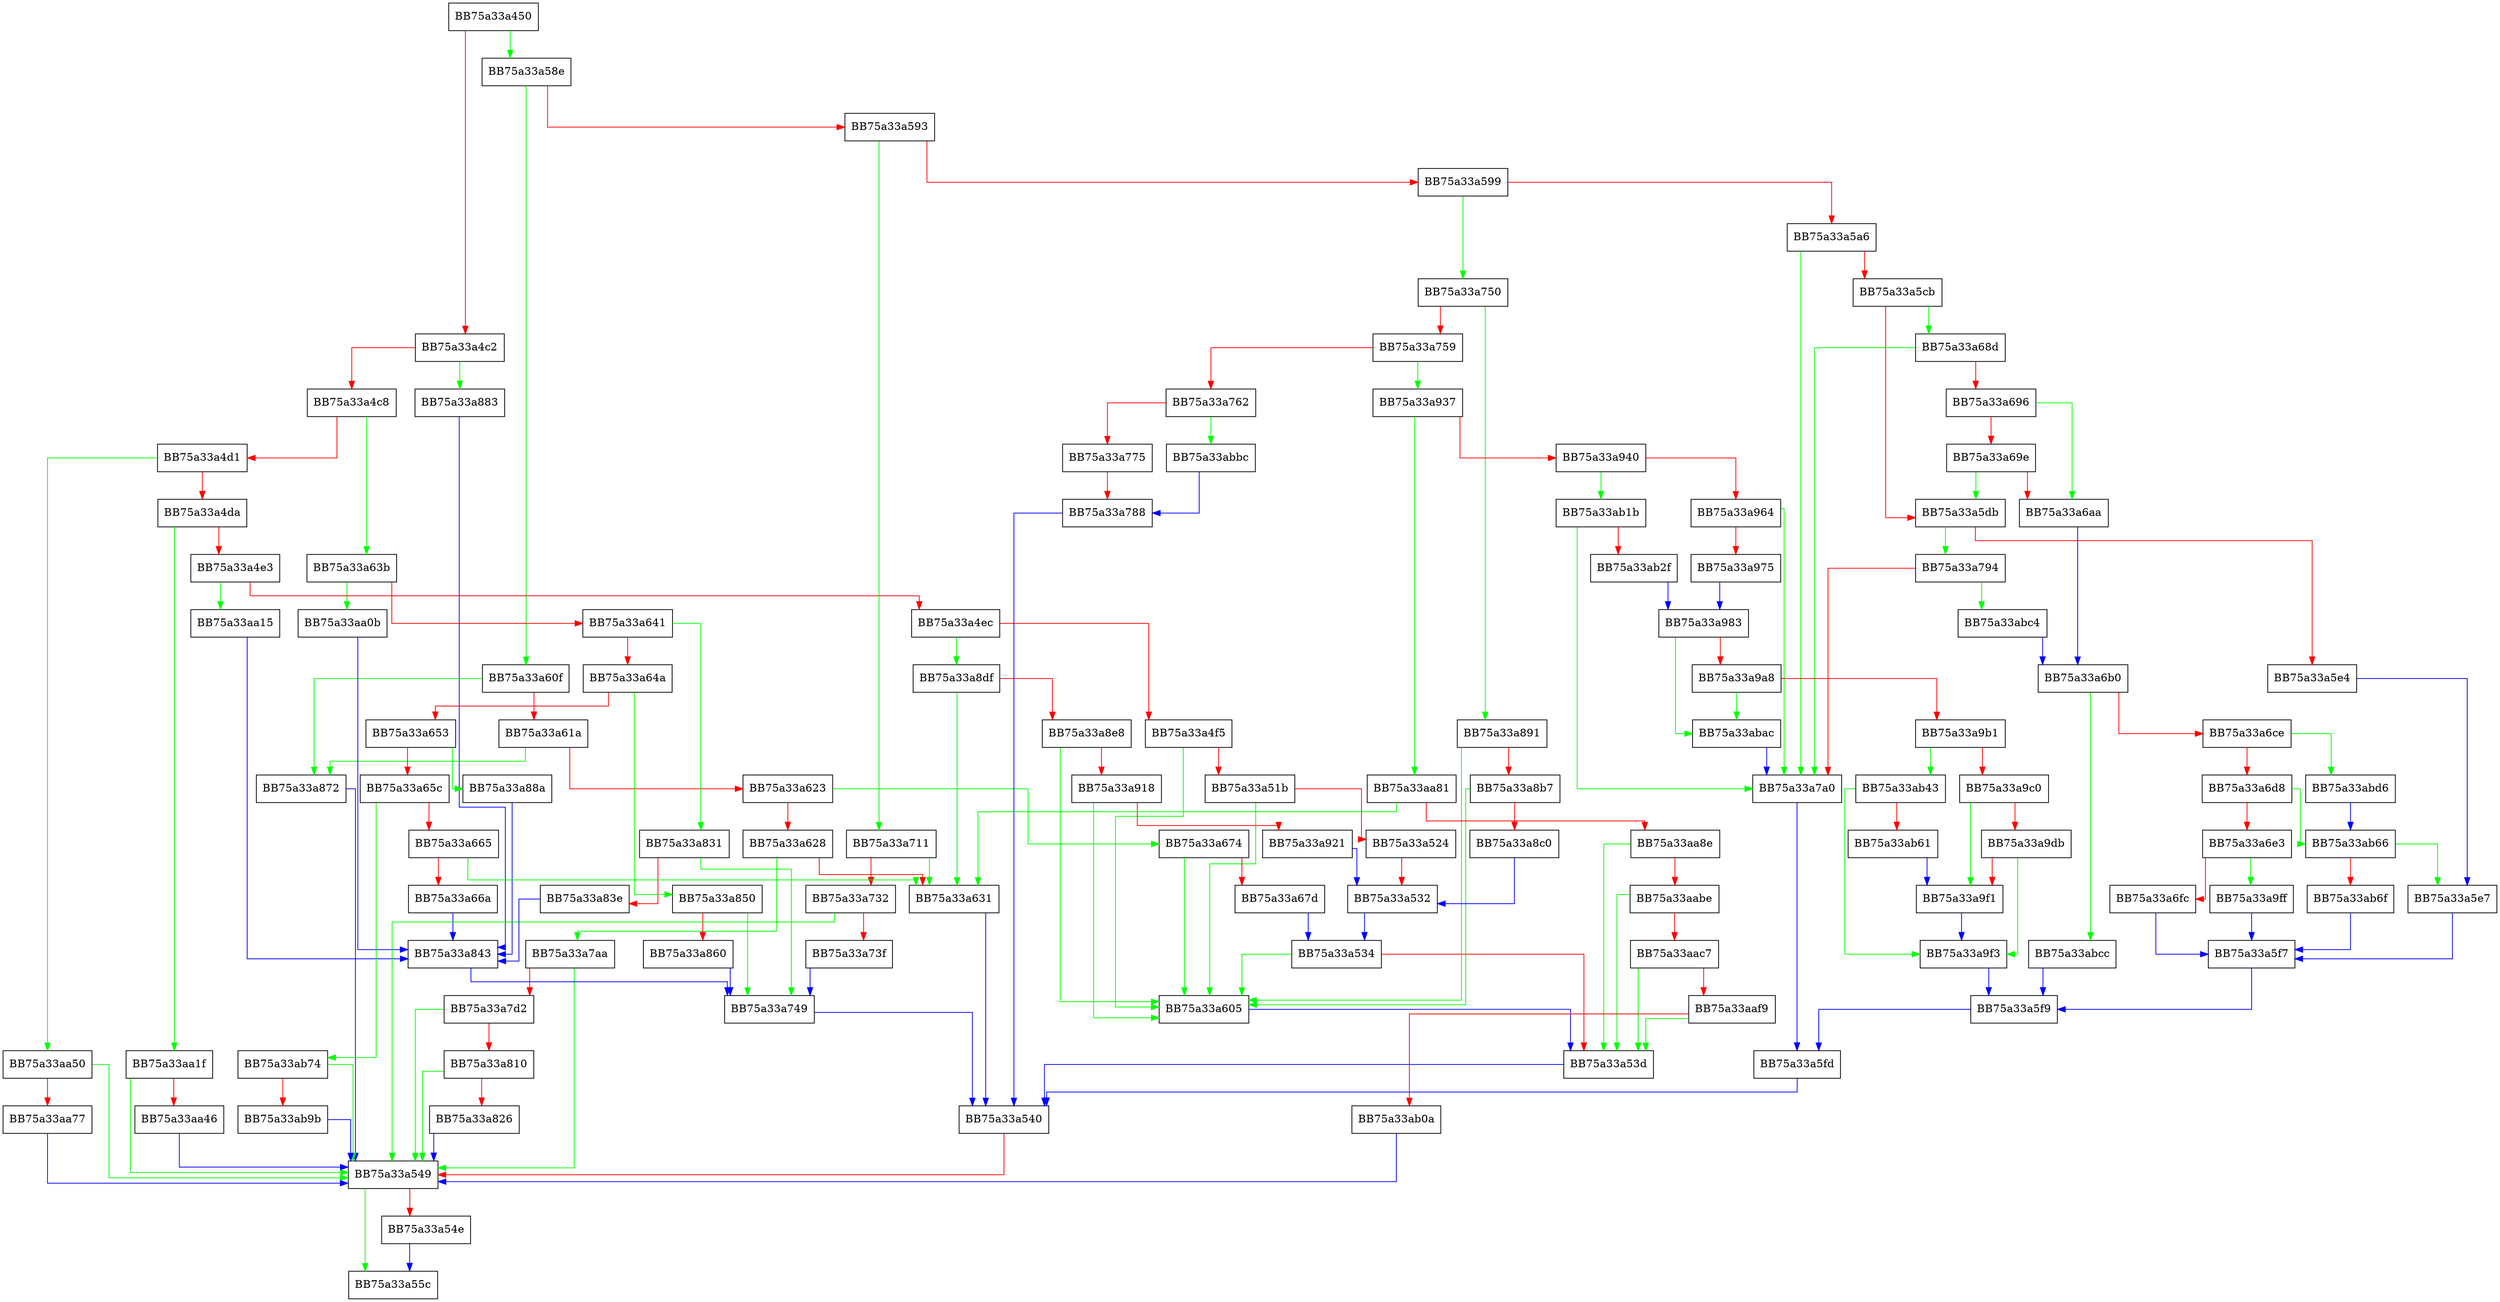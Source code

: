digraph NTDLL_DLL_NtControlChannel {
  node [shape="box"];
  graph [splines=ortho];
  BB75a33a450 -> BB75a33a58e [color="green"];
  BB75a33a450 -> BB75a33a4c2 [color="red"];
  BB75a33a4c2 -> BB75a33a883 [color="green"];
  BB75a33a4c2 -> BB75a33a4c8 [color="red"];
  BB75a33a4c8 -> BB75a33a63b [color="green"];
  BB75a33a4c8 -> BB75a33a4d1 [color="red"];
  BB75a33a4d1 -> BB75a33aa50 [color="green"];
  BB75a33a4d1 -> BB75a33a4da [color="red"];
  BB75a33a4da -> BB75a33aa1f [color="green"];
  BB75a33a4da -> BB75a33a4e3 [color="red"];
  BB75a33a4e3 -> BB75a33aa15 [color="green"];
  BB75a33a4e3 -> BB75a33a4ec [color="red"];
  BB75a33a4ec -> BB75a33a8df [color="green"];
  BB75a33a4ec -> BB75a33a4f5 [color="red"];
  BB75a33a4f5 -> BB75a33a605 [color="green"];
  BB75a33a4f5 -> BB75a33a51b [color="red"];
  BB75a33a51b -> BB75a33a605 [color="green"];
  BB75a33a51b -> BB75a33a524 [color="red"];
  BB75a33a524 -> BB75a33a532 [color="red"];
  BB75a33a532 -> BB75a33a534 [color="blue"];
  BB75a33a534 -> BB75a33a605 [color="green"];
  BB75a33a534 -> BB75a33a53d [color="red"];
  BB75a33a53d -> BB75a33a540 [color="blue"];
  BB75a33a540 -> BB75a33a549 [color="red"];
  BB75a33a549 -> BB75a33a55c [color="green"];
  BB75a33a549 -> BB75a33a54e [color="red"];
  BB75a33a54e -> BB75a33a55c [color="blue"];
  BB75a33a58e -> BB75a33a60f [color="green"];
  BB75a33a58e -> BB75a33a593 [color="red"];
  BB75a33a593 -> BB75a33a711 [color="green"];
  BB75a33a593 -> BB75a33a599 [color="red"];
  BB75a33a599 -> BB75a33a750 [color="green"];
  BB75a33a599 -> BB75a33a5a6 [color="red"];
  BB75a33a5a6 -> BB75a33a7a0 [color="green"];
  BB75a33a5a6 -> BB75a33a5cb [color="red"];
  BB75a33a5cb -> BB75a33a68d [color="green"];
  BB75a33a5cb -> BB75a33a5db [color="red"];
  BB75a33a5db -> BB75a33a794 [color="green"];
  BB75a33a5db -> BB75a33a5e4 [color="red"];
  BB75a33a5e4 -> BB75a33a5e7 [color="blue"];
  BB75a33a5e7 -> BB75a33a5f7 [color="blue"];
  BB75a33a5f7 -> BB75a33a5f9 [color="blue"];
  BB75a33a5f9 -> BB75a33a5fd [color="blue"];
  BB75a33a5fd -> BB75a33a540 [color="blue"];
  BB75a33a605 -> BB75a33a53d [color="blue"];
  BB75a33a60f -> BB75a33a872 [color="green"];
  BB75a33a60f -> BB75a33a61a [color="red"];
  BB75a33a61a -> BB75a33a872 [color="green"];
  BB75a33a61a -> BB75a33a623 [color="red"];
  BB75a33a623 -> BB75a33a674 [color="green"];
  BB75a33a623 -> BB75a33a628 [color="red"];
  BB75a33a628 -> BB75a33a7aa [color="green"];
  BB75a33a628 -> BB75a33a631 [color="red"];
  BB75a33a631 -> BB75a33a540 [color="blue"];
  BB75a33a63b -> BB75a33aa0b [color="green"];
  BB75a33a63b -> BB75a33a641 [color="red"];
  BB75a33a641 -> BB75a33a831 [color="green"];
  BB75a33a641 -> BB75a33a64a [color="red"];
  BB75a33a64a -> BB75a33a850 [color="green"];
  BB75a33a64a -> BB75a33a653 [color="red"];
  BB75a33a653 -> BB75a33a88a [color="green"];
  BB75a33a653 -> BB75a33a65c [color="red"];
  BB75a33a65c -> BB75a33ab74 [color="green"];
  BB75a33a65c -> BB75a33a665 [color="red"];
  BB75a33a665 -> BB75a33a631 [color="green"];
  BB75a33a665 -> BB75a33a66a [color="red"];
  BB75a33a66a -> BB75a33a843 [color="blue"];
  BB75a33a674 -> BB75a33a605 [color="green"];
  BB75a33a674 -> BB75a33a67d [color="red"];
  BB75a33a67d -> BB75a33a534 [color="blue"];
  BB75a33a68d -> BB75a33a7a0 [color="green"];
  BB75a33a68d -> BB75a33a696 [color="red"];
  BB75a33a696 -> BB75a33a6aa [color="green"];
  BB75a33a696 -> BB75a33a69e [color="red"];
  BB75a33a69e -> BB75a33a5db [color="green"];
  BB75a33a69e -> BB75a33a6aa [color="red"];
  BB75a33a6aa -> BB75a33a6b0 [color="blue"];
  BB75a33a6b0 -> BB75a33abcc [color="green"];
  BB75a33a6b0 -> BB75a33a6ce [color="red"];
  BB75a33a6ce -> BB75a33abd6 [color="green"];
  BB75a33a6ce -> BB75a33a6d8 [color="red"];
  BB75a33a6d8 -> BB75a33ab66 [color="green"];
  BB75a33a6d8 -> BB75a33a6e3 [color="red"];
  BB75a33a6e3 -> BB75a33a9ff [color="green"];
  BB75a33a6e3 -> BB75a33a6fc [color="red"];
  BB75a33a6fc -> BB75a33a5f7 [color="blue"];
  BB75a33a711 -> BB75a33a631 [color="green"];
  BB75a33a711 -> BB75a33a732 [color="red"];
  BB75a33a732 -> BB75a33a549 [color="green"];
  BB75a33a732 -> BB75a33a73f [color="red"];
  BB75a33a73f -> BB75a33a749 [color="blue"];
  BB75a33a749 -> BB75a33a540 [color="blue"];
  BB75a33a750 -> BB75a33a891 [color="green"];
  BB75a33a750 -> BB75a33a759 [color="red"];
  BB75a33a759 -> BB75a33a937 [color="green"];
  BB75a33a759 -> BB75a33a762 [color="red"];
  BB75a33a762 -> BB75a33abbc [color="green"];
  BB75a33a762 -> BB75a33a775 [color="red"];
  BB75a33a775 -> BB75a33a788 [color="red"];
  BB75a33a788 -> BB75a33a540 [color="blue"];
  BB75a33a794 -> BB75a33abc4 [color="green"];
  BB75a33a794 -> BB75a33a7a0 [color="red"];
  BB75a33a7a0 -> BB75a33a5fd [color="blue"];
  BB75a33a7aa -> BB75a33a549 [color="green"];
  BB75a33a7aa -> BB75a33a7d2 [color="red"];
  BB75a33a7d2 -> BB75a33a549 [color="green"];
  BB75a33a7d2 -> BB75a33a810 [color="red"];
  BB75a33a810 -> BB75a33a549 [color="green"];
  BB75a33a810 -> BB75a33a826 [color="red"];
  BB75a33a826 -> BB75a33a549 [color="blue"];
  BB75a33a831 -> BB75a33a749 [color="green"];
  BB75a33a831 -> BB75a33a83e [color="red"];
  BB75a33a83e -> BB75a33a843 [color="blue"];
  BB75a33a843 -> BB75a33a749 [color="blue"];
  BB75a33a850 -> BB75a33a749 [color="green"];
  BB75a33a850 -> BB75a33a860 [color="red"];
  BB75a33a860 -> BB75a33a749 [color="blue"];
  BB75a33a872 -> BB75a33a549 [color="blue"];
  BB75a33a883 -> BB75a33a843 [color="blue"];
  BB75a33a88a -> BB75a33a843 [color="blue"];
  BB75a33a891 -> BB75a33a605 [color="green"];
  BB75a33a891 -> BB75a33a8b7 [color="red"];
  BB75a33a8b7 -> BB75a33a605 [color="green"];
  BB75a33a8b7 -> BB75a33a8c0 [color="red"];
  BB75a33a8c0 -> BB75a33a532 [color="blue"];
  BB75a33a8df -> BB75a33a631 [color="green"];
  BB75a33a8df -> BB75a33a8e8 [color="red"];
  BB75a33a8e8 -> BB75a33a605 [color="green"];
  BB75a33a8e8 -> BB75a33a918 [color="red"];
  BB75a33a918 -> BB75a33a605 [color="green"];
  BB75a33a918 -> BB75a33a921 [color="red"];
  BB75a33a921 -> BB75a33a532 [color="blue"];
  BB75a33a937 -> BB75a33aa81 [color="green"];
  BB75a33a937 -> BB75a33a940 [color="red"];
  BB75a33a940 -> BB75a33ab1b [color="green"];
  BB75a33a940 -> BB75a33a964 [color="red"];
  BB75a33a964 -> BB75a33a7a0 [color="green"];
  BB75a33a964 -> BB75a33a975 [color="red"];
  BB75a33a975 -> BB75a33a983 [color="blue"];
  BB75a33a983 -> BB75a33abac [color="green"];
  BB75a33a983 -> BB75a33a9a8 [color="red"];
  BB75a33a9a8 -> BB75a33abac [color="green"];
  BB75a33a9a8 -> BB75a33a9b1 [color="red"];
  BB75a33a9b1 -> BB75a33ab43 [color="green"];
  BB75a33a9b1 -> BB75a33a9c0 [color="red"];
  BB75a33a9c0 -> BB75a33a9f1 [color="green"];
  BB75a33a9c0 -> BB75a33a9db [color="red"];
  BB75a33a9db -> BB75a33a9f3 [color="green"];
  BB75a33a9db -> BB75a33a9f1 [color="red"];
  BB75a33a9f1 -> BB75a33a9f3 [color="blue"];
  BB75a33a9f3 -> BB75a33a5f9 [color="blue"];
  BB75a33a9ff -> BB75a33a5f7 [color="blue"];
  BB75a33aa0b -> BB75a33a843 [color="blue"];
  BB75a33aa15 -> BB75a33a843 [color="blue"];
  BB75a33aa1f -> BB75a33a549 [color="green"];
  BB75a33aa1f -> BB75a33aa46 [color="red"];
  BB75a33aa46 -> BB75a33a549 [color="blue"];
  BB75a33aa50 -> BB75a33a549 [color="green"];
  BB75a33aa50 -> BB75a33aa77 [color="red"];
  BB75a33aa77 -> BB75a33a549 [color="blue"];
  BB75a33aa81 -> BB75a33a631 [color="green"];
  BB75a33aa81 -> BB75a33aa8e [color="red"];
  BB75a33aa8e -> BB75a33a53d [color="green"];
  BB75a33aa8e -> BB75a33aabe [color="red"];
  BB75a33aabe -> BB75a33a53d [color="green"];
  BB75a33aabe -> BB75a33aac7 [color="red"];
  BB75a33aac7 -> BB75a33a53d [color="green"];
  BB75a33aac7 -> BB75a33aaf9 [color="red"];
  BB75a33aaf9 -> BB75a33a53d [color="green"];
  BB75a33aaf9 -> BB75a33ab0a [color="red"];
  BB75a33ab0a -> BB75a33a549 [color="blue"];
  BB75a33ab1b -> BB75a33a7a0 [color="green"];
  BB75a33ab1b -> BB75a33ab2f [color="red"];
  BB75a33ab2f -> BB75a33a983 [color="blue"];
  BB75a33ab43 -> BB75a33a9f3 [color="green"];
  BB75a33ab43 -> BB75a33ab61 [color="red"];
  BB75a33ab61 -> BB75a33a9f1 [color="blue"];
  BB75a33ab66 -> BB75a33a5e7 [color="green"];
  BB75a33ab66 -> BB75a33ab6f [color="red"];
  BB75a33ab6f -> BB75a33a5f7 [color="blue"];
  BB75a33ab74 -> BB75a33a549 [color="green"];
  BB75a33ab74 -> BB75a33ab9b [color="red"];
  BB75a33ab9b -> BB75a33a549 [color="blue"];
  BB75a33abac -> BB75a33a7a0 [color="blue"];
  BB75a33abbc -> BB75a33a788 [color="blue"];
  BB75a33abc4 -> BB75a33a6b0 [color="blue"];
  BB75a33abcc -> BB75a33a5f9 [color="blue"];
  BB75a33abd6 -> BB75a33ab66 [color="blue"];
}